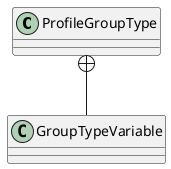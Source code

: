@startuml
class ProfileGroupType {
}
class GroupTypeVariable {
}
ProfileGroupType +-- GroupTypeVariable
@enduml
